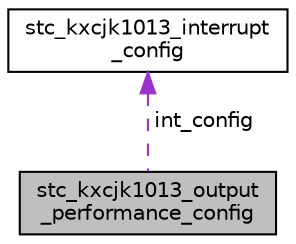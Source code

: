digraph "stc_kxcjk1013_output_performance_config"
{
 // LATEX_PDF_SIZE
  edge [fontname="Helvetica",fontsize="10",labelfontname="Helvetica",labelfontsize="10"];
  node [fontname="Helvetica",fontsize="10",shape=record];
  Node1 [label="stc_kxcjk1013_output\l_performance_config",height=0.2,width=0.4,color="black", fillcolor="grey75", style="filled", fontcolor="black",tooltip=" "];
  Node2 -> Node1 [dir="back",color="darkorchid3",fontsize="10",style="dashed",label=" int_config" ,fontname="Helvetica"];
  Node2 [label="stc_kxcjk1013_interrupt\l_config",height=0.2,width=0.4,color="black", fillcolor="white", style="filled",URL="$structstc__kxcjk1013__interrupt__config.html",tooltip=" "];
}
